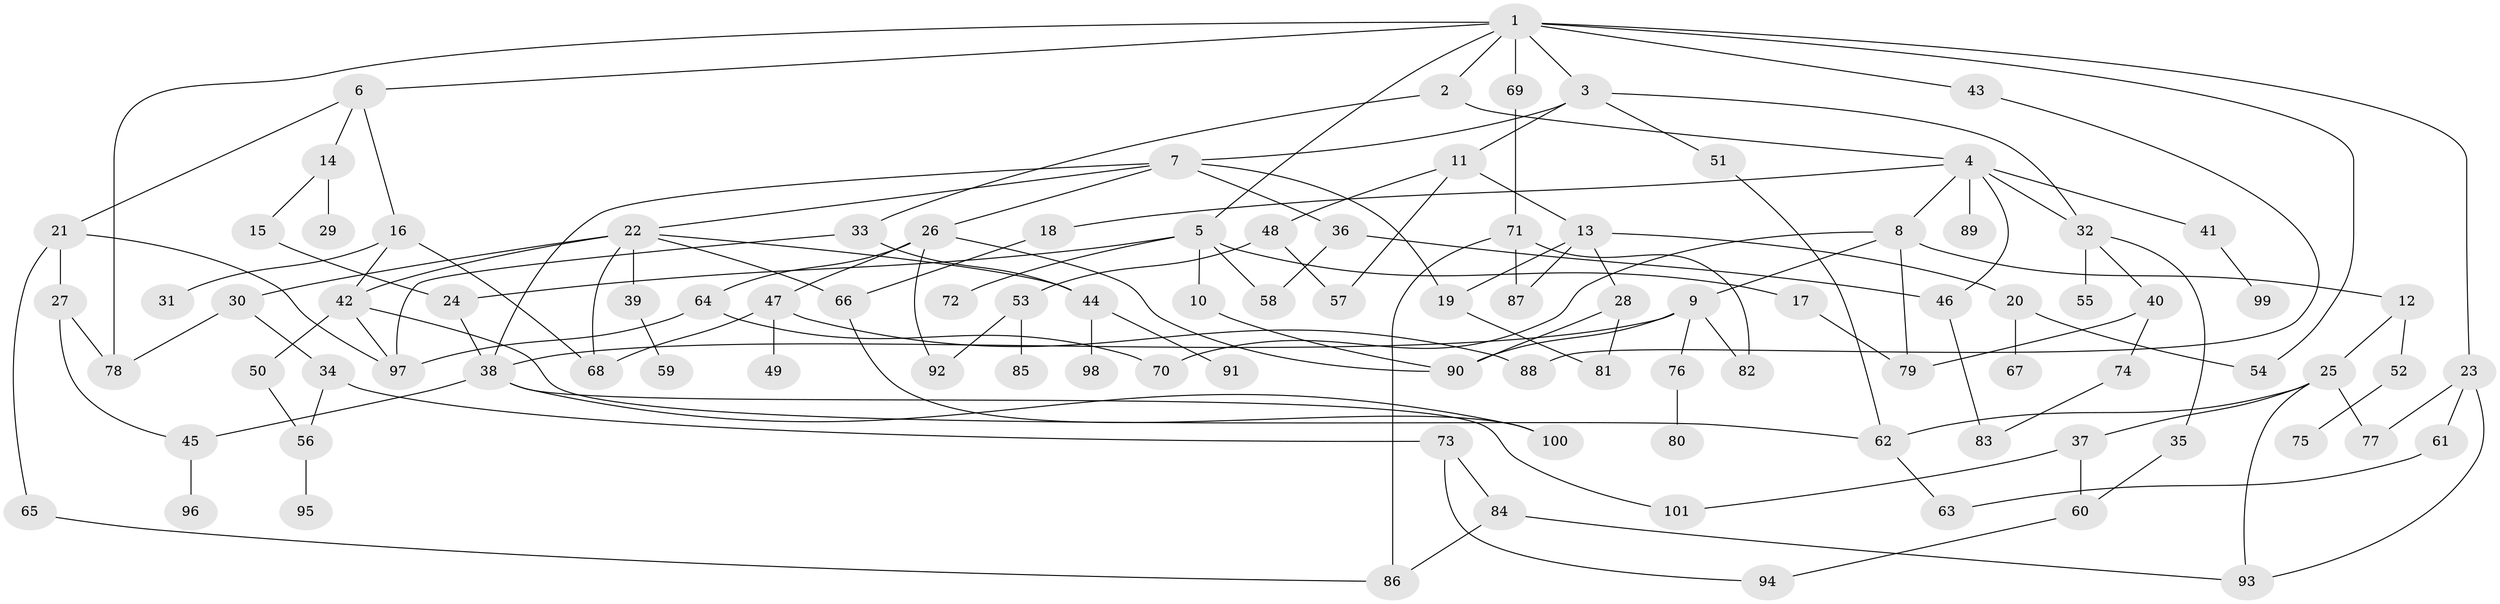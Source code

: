 // Generated by graph-tools (version 1.1) at 2025/10/02/27/25 16:10:52]
// undirected, 101 vertices, 145 edges
graph export_dot {
graph [start="1"]
  node [color=gray90,style=filled];
  1;
  2;
  3;
  4;
  5;
  6;
  7;
  8;
  9;
  10;
  11;
  12;
  13;
  14;
  15;
  16;
  17;
  18;
  19;
  20;
  21;
  22;
  23;
  24;
  25;
  26;
  27;
  28;
  29;
  30;
  31;
  32;
  33;
  34;
  35;
  36;
  37;
  38;
  39;
  40;
  41;
  42;
  43;
  44;
  45;
  46;
  47;
  48;
  49;
  50;
  51;
  52;
  53;
  54;
  55;
  56;
  57;
  58;
  59;
  60;
  61;
  62;
  63;
  64;
  65;
  66;
  67;
  68;
  69;
  70;
  71;
  72;
  73;
  74;
  75;
  76;
  77;
  78;
  79;
  80;
  81;
  82;
  83;
  84;
  85;
  86;
  87;
  88;
  89;
  90;
  91;
  92;
  93;
  94;
  95;
  96;
  97;
  98;
  99;
  100;
  101;
  1 -- 2;
  1 -- 3;
  1 -- 5;
  1 -- 6;
  1 -- 23;
  1 -- 43;
  1 -- 54;
  1 -- 69;
  1 -- 78;
  2 -- 4;
  2 -- 33;
  3 -- 7;
  3 -- 11;
  3 -- 32;
  3 -- 51;
  4 -- 8;
  4 -- 18;
  4 -- 41;
  4 -- 89;
  4 -- 32;
  4 -- 46;
  5 -- 10;
  5 -- 17;
  5 -- 24;
  5 -- 58;
  5 -- 72;
  6 -- 14;
  6 -- 16;
  6 -- 21;
  7 -- 19;
  7 -- 22;
  7 -- 26;
  7 -- 36;
  7 -- 38;
  8 -- 9;
  8 -- 12;
  8 -- 79;
  8 -- 70;
  9 -- 76;
  9 -- 82;
  9 -- 90;
  9 -- 38;
  10 -- 90;
  11 -- 13;
  11 -- 48;
  11 -- 57;
  12 -- 25;
  12 -- 52;
  13 -- 20;
  13 -- 28;
  13 -- 87;
  13 -- 19;
  14 -- 15;
  14 -- 29;
  15 -- 24;
  16 -- 31;
  16 -- 68;
  16 -- 42;
  17 -- 79;
  18 -- 66;
  19 -- 81;
  20 -- 67;
  20 -- 54;
  21 -- 27;
  21 -- 65;
  21 -- 97;
  22 -- 30;
  22 -- 39;
  22 -- 42;
  22 -- 68;
  22 -- 44;
  22 -- 66;
  23 -- 61;
  23 -- 93;
  23 -- 77;
  24 -- 38;
  25 -- 37;
  25 -- 77;
  25 -- 93;
  25 -- 62;
  26 -- 47;
  26 -- 64;
  26 -- 90;
  26 -- 92;
  27 -- 78;
  27 -- 45;
  28 -- 81;
  28 -- 90;
  30 -- 34;
  30 -- 78;
  32 -- 35;
  32 -- 40;
  32 -- 55;
  33 -- 44;
  33 -- 97;
  34 -- 73;
  34 -- 56;
  35 -- 60;
  36 -- 46;
  36 -- 58;
  37 -- 60;
  37 -- 101;
  38 -- 45;
  38 -- 100;
  38 -- 101;
  39 -- 59;
  40 -- 74;
  40 -- 79;
  41 -- 99;
  42 -- 50;
  42 -- 62;
  42 -- 97;
  43 -- 88;
  44 -- 91;
  44 -- 98;
  45 -- 96;
  46 -- 83;
  47 -- 49;
  47 -- 68;
  47 -- 88;
  48 -- 53;
  48 -- 57;
  50 -- 56;
  51 -- 62;
  52 -- 75;
  53 -- 85;
  53 -- 92;
  56 -- 95;
  60 -- 94;
  61 -- 63;
  62 -- 63;
  64 -- 70;
  64 -- 97;
  65 -- 86;
  66 -- 100;
  69 -- 71;
  71 -- 87;
  71 -- 86;
  71 -- 82;
  73 -- 84;
  73 -- 94;
  74 -- 83;
  76 -- 80;
  84 -- 86;
  84 -- 93;
}
